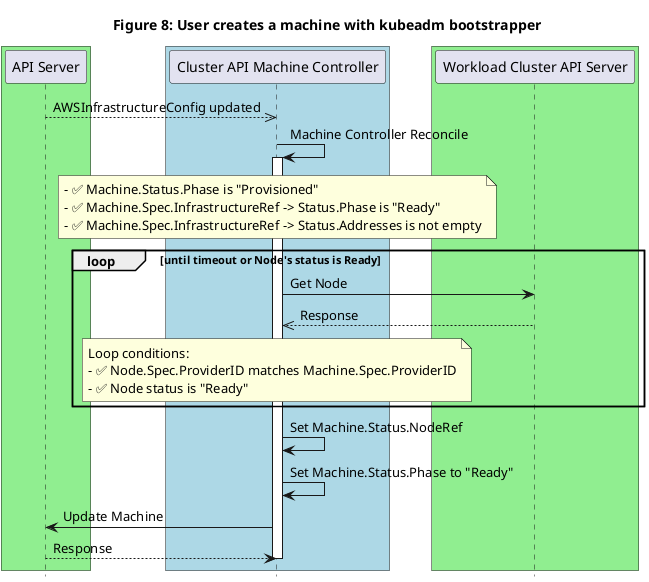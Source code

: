 @startuml
title Figure 8: User creates a machine with kubeadm bootstrapper

' -- GROUPS START ---

box #lightgreen
participant "API Server"
end box

box #lightblue
participant "Cluster API Machine Controller"
end box

box #lightgreen
participant "Workload Cluster API Server"
end box

' -- GROUPS END ---


"API Server"-->>"Cluster API Machine Controller": AWSInfrastructureConfig updated

"Cluster API Machine Controller"-> "Cluster API Machine Controller":Machine Controller Reconcile
activate "Cluster API Machine Controller"

note over "Cluster API Machine Controller": - ✅ Machine.Status.Phase is "Provisioned" \n- ✅ Machine.Spec.InfrastructureRef -> Status.Phase is "Ready"\n- ✅ Machine.Spec.InfrastructureRef -> Status.Addresses is not empty

loop until timeout or Node's status is Ready
"Cluster API Machine Controller"->"Workload Cluster API Server": Get Node
"Cluster API Machine Controller"<<--"Workload Cluster API Server": Response
note over "Cluster API Machine Controller":Loop conditions:\n- ✅ Node.Spec.ProviderID matches Machine.Spec.ProviderID\n- ✅ Node status is "Ready"
end

"Cluster API Machine Controller"->"Cluster API Machine Controller": Set Machine.Status.NodeRef

"Cluster API Machine Controller"->"Cluster API Machine Controller": Set Machine.Status.Phase to "Ready"

"Cluster API Machine Controller"->"API Server": Update Machine
"Cluster API Machine Controller"<--"API Server": Response

deactivate "Cluster API Machine Controller"

hide footbox
@enduml
